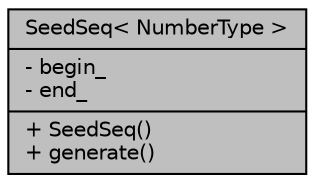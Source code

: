 digraph "SeedSeq&lt; NumberType &gt;"
{
 // LATEX_PDF_SIZE
  edge [fontname="Helvetica",fontsize="10",labelfontname="Helvetica",labelfontsize="10"];
  node [fontname="Helvetica",fontsize="10",shape=record];
  Node1 [label="{SeedSeq\< NumberType \>\n|- begin_\l- end_\l|+ SeedSeq()\l+ generate()\l}",height=0.2,width=0.4,color="black", fillcolor="grey75", style="filled", fontcolor="black",tooltip="Seed sequence class for high-quality pseudo-random number generator."];
}
